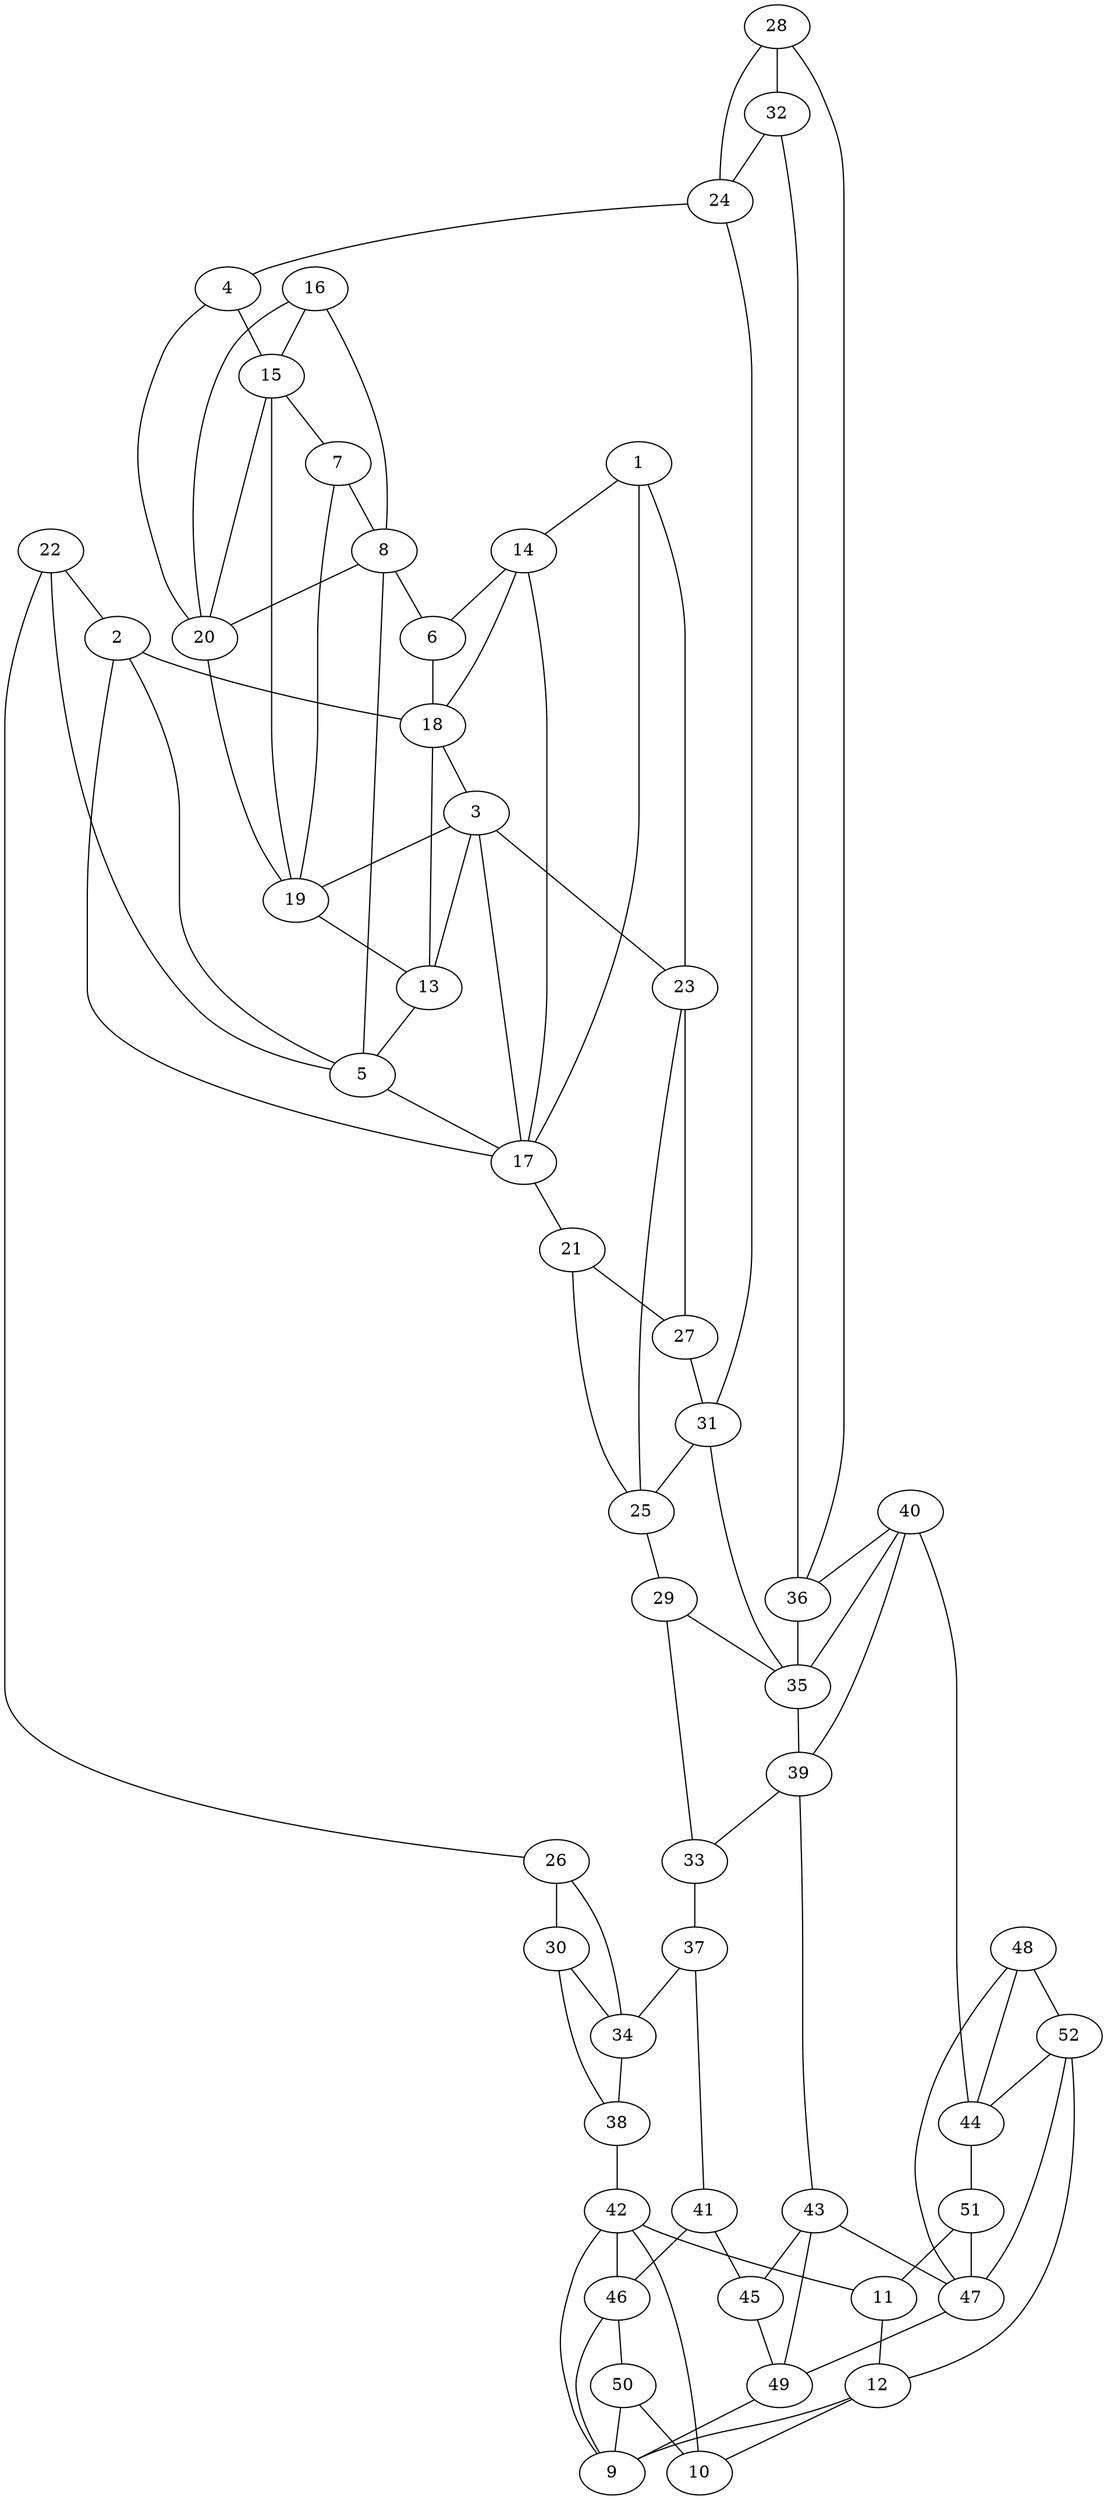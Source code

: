 graph pdb4hoh {
	1	 [aaLength=17,
		sequence=SSDVSTAQAAGYKLHED,
		type=0];
	17	 [aaLength=4,
		sequence=SSSD,
		type=2];
	1 -- 17	 [distance0="12.16941",
		frequency=1,
		type0=2];
	14	 [aaLength=4,
		sequence=CGSN,
		type=2];
	1 -- 14	 [distance0="7.020183",
		frequency=1,
		type0=1];
	23	 [aaLength=4,
		sequence=HEDG,
		type=2];
	1 -- 23	 [distance0="15.92281",
		frequency=1,
		type0=3];
	2	 [aaLength=17,
		sequence=SSDVSTAQAAGYKLHED,
		type=0];
	2 -- 17	 [distance0="13.37006",
		frequency=1,
		type0=2];
	5	 [aaLength=4,
		sequence=NCYS,
		type=1];
	2 -- 5	 [distance0="13.69612",
		frequency=1,
		type0=3];
	18	 [aaLength=4,
		sequence=SSSD,
		type=2];
	2 -- 18	 [distance0="12.18477",
		frequency=1,
		type0=1];
	3	 [aaLength=17,
		sequence=SSDVSTAQAAGYKLHED,
		type=0];
	3 -- 17	 [distance0="12.35217",
		frequency=1,
		type0=3];
	13	 [aaLength=4,
		sequence=CGSN,
		type=2];
	3 -- 13	 [distance0="8.449704",
		frequency=1,
		type0=1];
	19	 [aaLength=4,
		sequence=SSSD,
		type=2];
	3 -- 19	 [distance0="12.17767",
		frequency=1,
		type0=2];
	3 -- 23	 [distance0="0.0",
		frequency=1,
		type0=5];
	4	 [aaLength=17,
		sequence=SSDVSTAQAAGYKLHED,
		type=0];
	15	 [aaLength=4,
		sequence=CGSN,
		type=2];
	4 -- 15	 [distance0="15.0764",
		frequency=1,
		type0=2];
	20	 [aaLength=4,
		sequence=SSSD,
		type=2];
	4 -- 20	 [distance0="10.49367",
		frequency=1,
		type0=1];
	5 -- 17	 [distance0="0.0",
		frequency=1,
		type0=5];
	6	 [aaLength=4,
		sequence=NCYS,
		type=1];
	6 -- 18	 [distance0="0.0",
		frequency=1,
		type0=5];
	7	 [aaLength=4,
		sequence=NCYS,
		type=1];
	8	 [aaLength=4,
		sequence=NCYS,
		type=1];
	7 -- 8	 [distance0="0.0",
		frequency=1,
		type0=3];
	7 -- 19	 [distance0="0.0",
		frequency=1,
		type0=5];
	8 -- 5	 [distance0="0.0",
		frequency=1,
		type0=1];
	8 -- 6	 [distance0="0.0",
		frequency=1,
		type0=2];
	8 -- 20	 [distance0="0.0",
		frequency=1,
		type0=5];
	9	 [aaLength=4,
		sequence=FVEC,
		type=1];
	10	 [aaLength=4,
		sequence=FVEC,
		type=1];
	11	 [aaLength=4,
		sequence=FVEC,
		type=1];
	12	 [aaLength=4,
		sequence=FVEC,
		type=1];
	11 -- 12	 [distance0="0.0",
		frequency=1,
		type0=3];
	12 -- 9	 [distance0="0.0",
		frequency=1,
		type0=1];
	12 -- 10	 [distance0="0.0",
		frequency=1,
		type0=2];
	13 -- 5	 [distance0="0.0",
		frequency=1,
		type0=5];
	13 -- 18	 [distance0="13.7401",
		frequency=1,
		type0=3];
	14 -- 17	 [distance0="13.98106",
		frequency=1,
		type0=2];
	14 -- 6	 [distance0="0.0",
		frequency=1,
		type0=5];
	14 -- 18	 [distance0="17.51671",
		frequency=1,
		type0=3];
	15 -- 7	 [distance0="0.0",
		frequency=1,
		type0=5];
	15 -- 19	 [distance0="12.77147",
		frequency=1,
		type0=2];
	15 -- 20	 [distance0="6.731571",
		frequency=1,
		type0=1];
	16	 [aaLength=4,
		sequence=CGSN,
		type=2];
	16 -- 8	 [distance0="0.0",
		frequency=1,
		type0=5];
	16 -- 15	 [distance0="14.30557",
		frequency=1,
		type0=1];
	16 -- 20	 [distance0="17.32759",
		frequency=1,
		type0=2];
	21	 [aaLength=4,
		sequence=HEDG,
		type=2];
	17 -- 21	 [distance0="11.0",
		frequency=1,
		type0=4];
	18 -- 3	 [distance0="12.76476",
		frequency=1,
		type0=3];
	19 -- 13	 [distance0="11.30923",
		frequency=1,
		type0=1];
	20 -- 19	 [distance0="13.8069",
		frequency=1,
		type0=3];
	25	 [aaLength=4,
		sequence=GSNS,
		type=2];
	21 -- 25	 [distance0="12.40638",
		distance1="3.0",
		frequency=2,
		type0=2,
		type1=4];
	27	 [aaLength=4,
		sequence=GSNS,
		type=2];
	21 -- 27	 [distance0="13.28595",
		frequency=1,
		type0=3];
	22	 [aaLength=4,
		sequence=HEDG,
		type=2];
	22 -- 2	 [distance0="16.78496",
		frequency=1,
		type0=1];
	22 -- 5	 [distance0="23.14551",
		frequency=1,
		type0=3];
	26	 [aaLength=4,
		sequence=GSNS,
		type=2];
	22 -- 26	 [distance0="19.79574",
		distance1="3.0",
		frequency=2,
		type0=2,
		type1=4];
	23 -- 25	 [distance0="13.69914",
		frequency=1,
		type0=3];
	23 -- 27	 [distance0="9.748929",
		distance1="3.0",
		frequency=2,
		type0=1,
		type1=4];
	24	 [aaLength=4,
		sequence=HEDG,
		type=2];
	24 -- 4	 [distance0="17.31502",
		frequency=1,
		type0=1];
	28	 [aaLength=4,
		sequence=GSNS,
		type=2];
	24 -- 28	 [distance0="17.90471",
		distance1="3.0",
		frequency=2,
		type0=2,
		type1=4];
	31	 [aaLength=4,
		sequence=NYEG,
		type=2];
	24 -- 31	 [distance0="24.54083",
		frequency=1,
		type0=3];
	29	 [aaLength=4,
		sequence=NYEG,
		type=2];
	25 -- 29	 [distance0="6.0",
		frequency=1,
		type0=4];
	30	 [aaLength=4,
		sequence=NYEG,
		type=2];
	26 -- 30	 [distance0="14.88233",
		distance1="6.0",
		frequency=2,
		type0=1,
		type1=4];
	34	 [aaLength=3,
		sequence=FDF,
		type=2];
	26 -- 34	 [distance0="25.06021",
		frequency=1,
		type0=3];
	27 -- 31	 [distance0="6.0",
		frequency=1,
		type0=4];
	32	 [aaLength=4,
		sequence=NYEG,
		type=2];
	28 -- 32	 [distance0="11.5007",
		distance1="6.0",
		frequency=2,
		type0=1,
		type1=4];
	36	 [aaLength=3,
		sequence=FDF,
		type=2];
	28 -- 36	 [distance0="14.34457",
		frequency=1,
		type0=2];
	35	 [aaLength=3,
		sequence=FDF,
		type=2];
	29 -- 35	 [distance0="9.358273",
		frequency=1,
		type0=1];
	30 -- 34	 [distance0="11.79119",
		distance1="0.0",
		frequency=2,
		type0=1,
		type1=5];
	38	 [aaLength=4,
		sequence=LSSG,
		type=2];
	30 -- 38	 [distance0="19.60087",
		frequency=1,
		type0=3];
	31 -- 25	 [distance0="18.07468",
		frequency=1,
		type0=3];
	31 -- 35	 [distance0="8.978247",
		distance1="0.0",
		frequency=2,
		type0=1,
		type1=5];
	32 -- 24	 [distance0="27.41799",
		frequency=1,
		type0=3];
	32 -- 36	 [distance0="8.755112",
		distance1="0.0",
		frequency=2,
		type0=1,
		type1=5];
	33	 [aaLength=3,
		sequence=FDF,
		type=2];
	33 -- 29	 [distance0="9.95725",
		frequency=1,
		type0=1];
	37	 [aaLength=4,
		sequence=LSSG,
		type=2];
	33 -- 37	 [distance0="11.0",
		frequency=1,
		type0=4];
	34 -- 38	 [distance0="14.59911",
		distance1="11.0",
		frequency=2,
		type0=2,
		type1=4];
	39	 [aaLength=4,
		sequence=LSSG,
		type=2];
	35 -- 39	 [distance0="11.0",
		frequency=1,
		type0=4];
	36 -- 35	 [distance0="19.98392",
		frequency=1,
		type0=3];
	37 -- 34	 [distance0="16.10826",
		frequency=1,
		type0=2];
	41	 [aaLength=4,
		sequence=NENN,
		type=2];
	37 -- 41	 [distance0="15.0",
		frequency=1,
		type0=4];
	42	 [aaLength=4,
		sequence=NENN,
		type=2];
	38 -- 42	 [distance0="15.0",
		frequency=1,
		type0=4];
	39 -- 33	 [distance0="15.00466",
		frequency=1,
		type0=1];
	43	 [aaLength=4,
		sequence=NENN,
		type=2];
	39 -- 43	 [distance0="15.0",
		frequency=1,
		type0=4];
	40	 [aaLength=4,
		sequence=LSSG,
		type=2];
	40 -- 35	 [distance0="20.62652",
		frequency=1,
		type0=3];
	40 -- 36	 [distance0="20.10601",
		frequency=1,
		type0=2];
	40 -- 39	 [distance0="15.06682",
		frequency=1,
		type0=1];
	44	 [aaLength=4,
		sequence=NENN,
		type=2];
	40 -- 44	 [distance0="15.0",
		frequency=1,
		type0=4];
	45	 [aaLength=4,
		sequence=HAGA,
		type=2];
	41 -- 45	 [distance0="20.7304",
		distance1="7.0",
		frequency=2,
		type0=3,
		type1=4];
	46	 [aaLength=4,
		sequence=HAGA,
		type=2];
	41 -- 46	 [distance0="16.93694",
		frequency=1,
		type0=2];
	42 -- 9	 [distance0="22.82004",
		frequency=1,
		type0=1];
	42 -- 10	 [distance0="22.82004",
		frequency=1,
		type0=2];
	42 -- 11	 [distance0="22.82004",
		frequency=1,
		type0=3];
	42 -- 46	 [distance0="7.0",
		frequency=1,
		type0=4];
	43 -- 45	 [distance0="15.6701",
		frequency=1,
		type0=2];
	47	 [aaLength=4,
		sequence=HAGA,
		type=2];
	43 -- 47	 [distance0="7.0",
		frequency=1,
		type0=4];
	49	 [aaLength=4,
		sequence=SGNN,
		type=2];
	43 -- 49	 [distance0="19.15088",
		frequency=1,
		type0=3];
	48	 [aaLength=4,
		sequence=HAGA,
		type=2];
	44 -- 48	 [distance0="27.74953",
		distance1="7.0",
		frequency=2,
		type0=3,
		type1=4];
	51	 [aaLength=4,
		sequence=SGNN,
		type=2];
	44 -- 51	 [distance0="22.11946",
		frequency=1,
		type0=1];
	45 -- 49	 [distance0="10.93758",
		distance1="0.0",
		frequency=2,
		type0=1,
		type1=5];
	46 -- 9	 [distance0="16.99774",
		frequency=1,
		type0=3];
	50	 [aaLength=4,
		sequence=SGNN,
		type=2];
	46 -- 50	 [distance0="9.061675",
		distance1="0.0",
		frequency=2,
		type0=1,
		type1=5];
	47 -- 49	 [distance0="6.3433",
		frequency=1,
		type0=1];
	48 -- 47	 [distance0="21.90719",
		frequency=1,
		type0=2];
	52	 [aaLength=4,
		sequence=SGNN,
		type=2];
	48 -- 52	 [distance0="10.96045",
		distance1="0.0",
		frequency=2,
		type0=1,
		type1=5];
	49 -- 9	 [distance0="0.0",
		frequency=1,
		type0=5];
	50 -- 9	 [distance0="16.24223",
		frequency=1,
		type0=2];
	50 -- 10	 [distance0="16.24223",
		distance1="0.0",
		frequency=2,
		type0=3,
		type1=5];
	51 -- 11	 [distance0="0.0",
		frequency=1,
		type0=5];
	51 -- 47	 [distance0="11.10345",
		frequency=1,
		type0=1];
	52 -- 12	 [distance0="0.0",
		frequency=1,
		type0=5];
	52 -- 44	 [distance0="30.92194",
		frequency=1,
		type0=3];
	52 -- 47	 [distance0="30.45416",
		frequency=1,
		type0=2];
}
